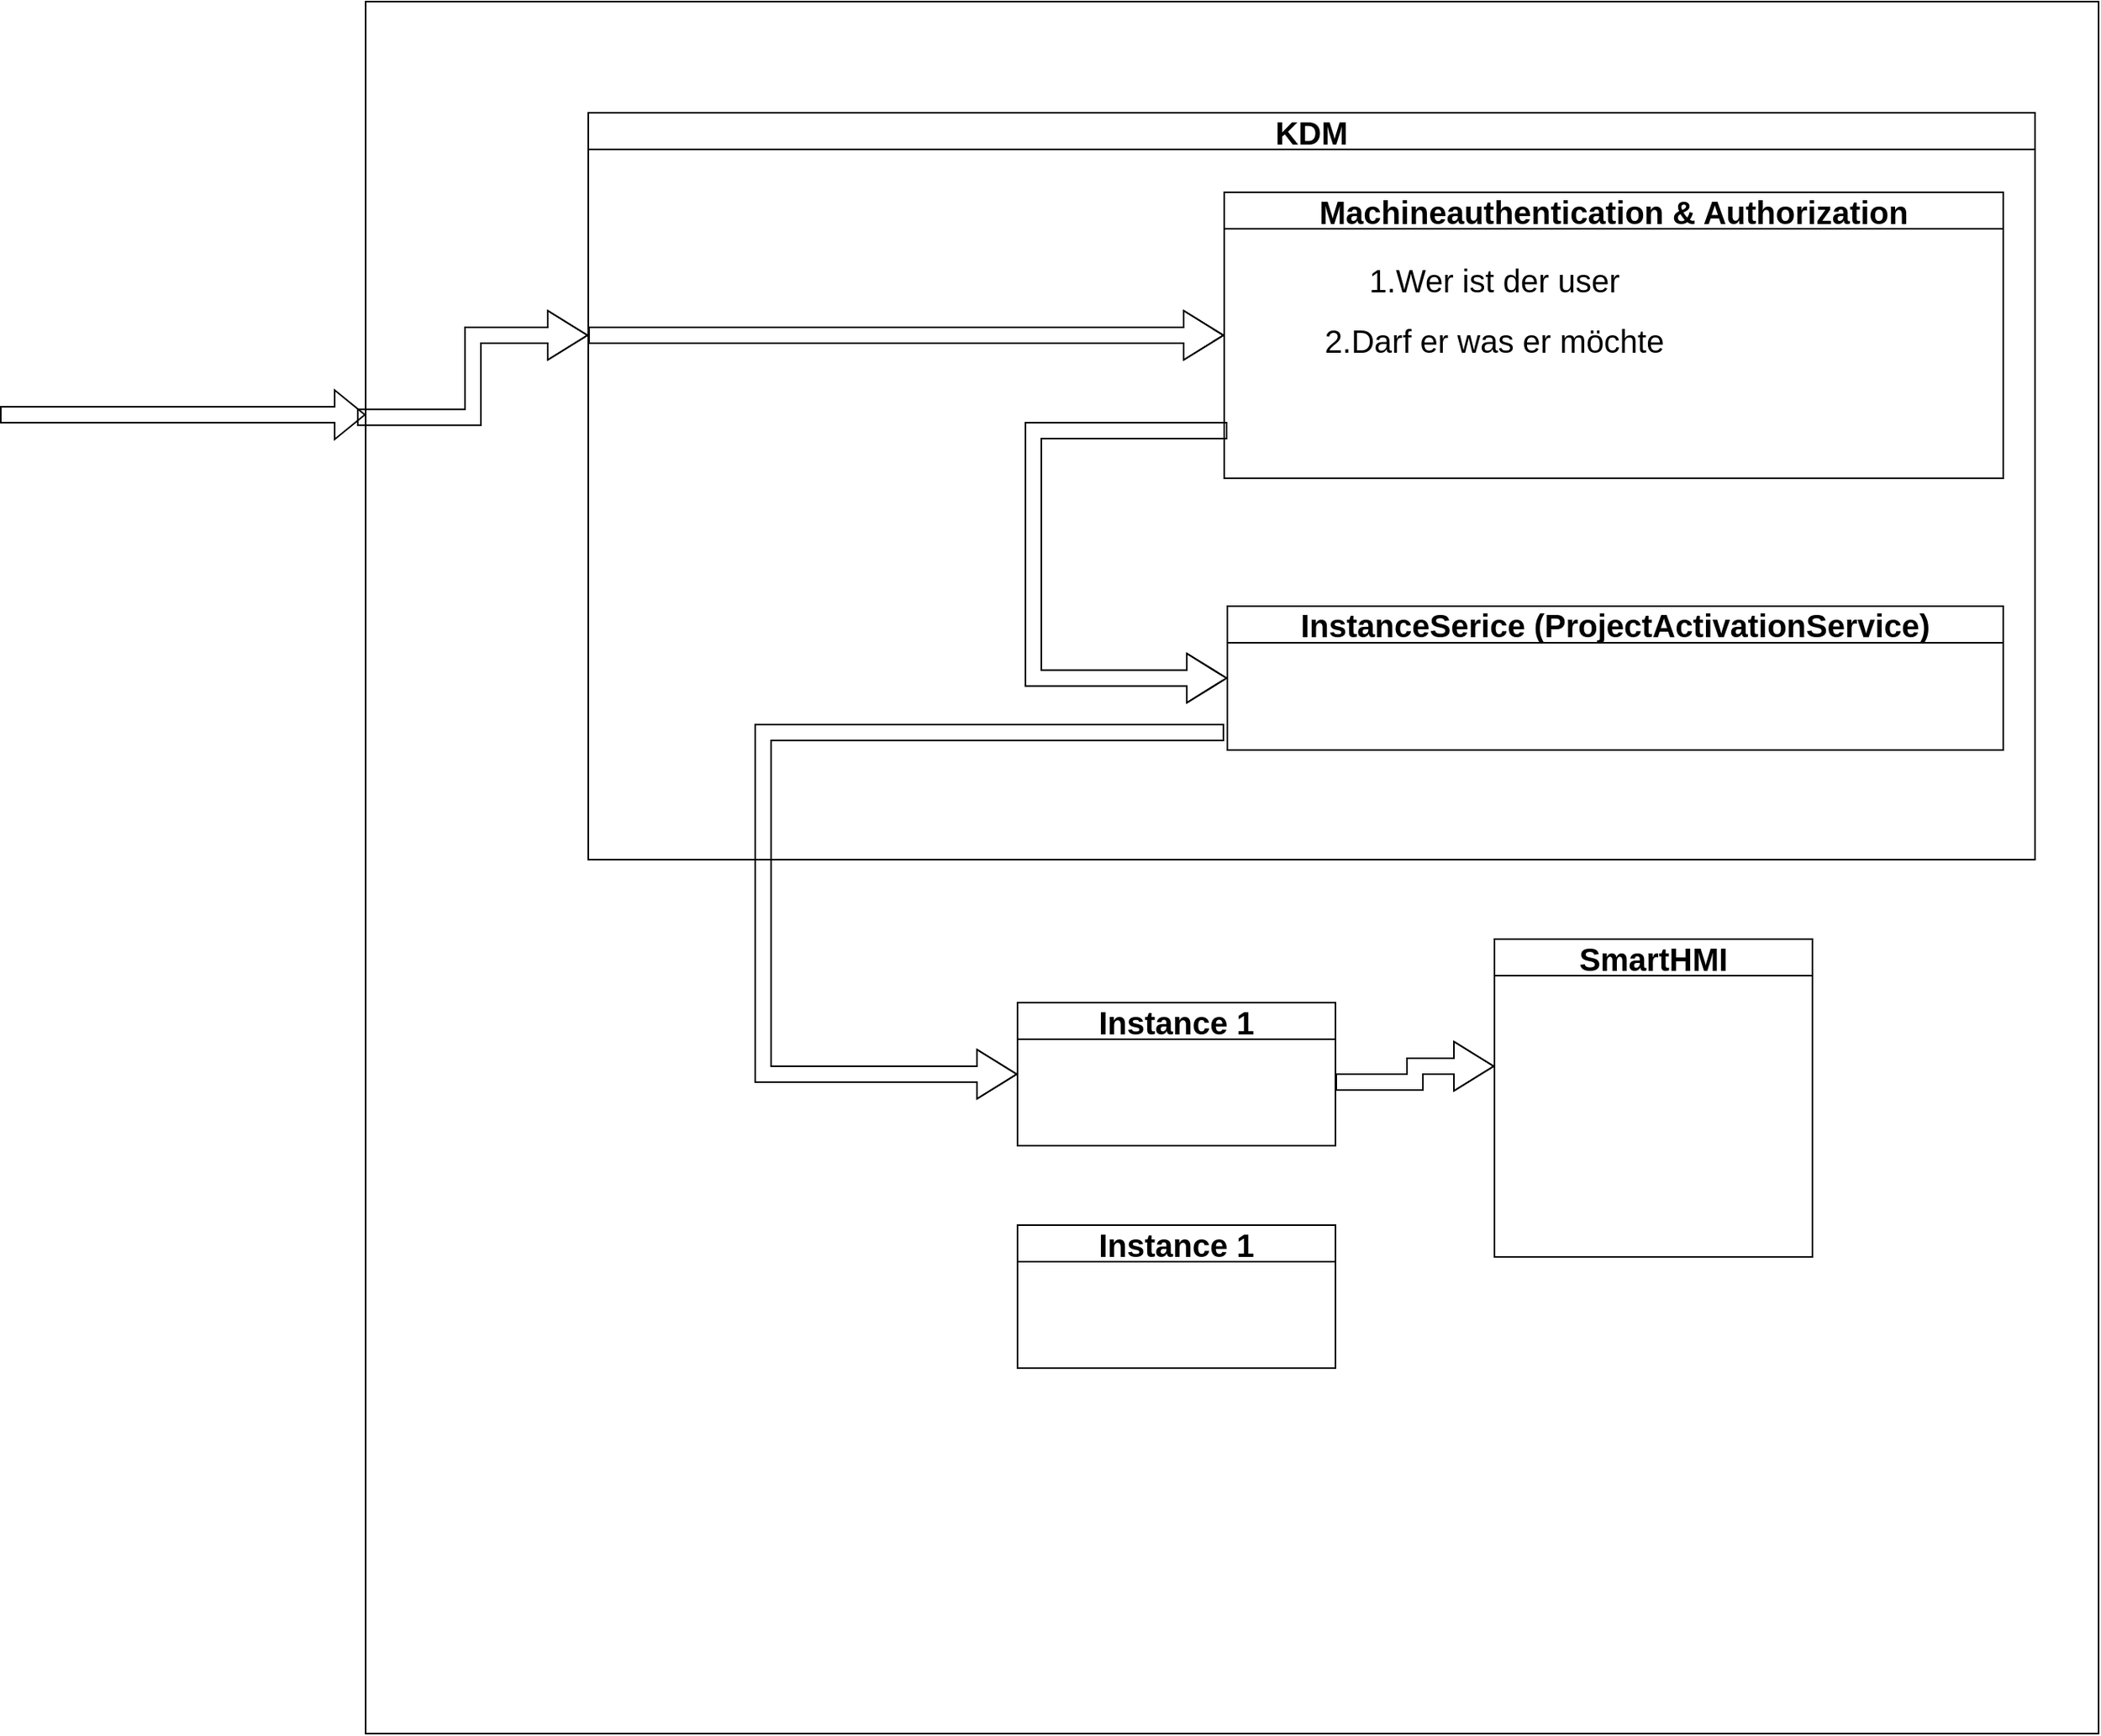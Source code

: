 <mxfile version="20.8.4" type="github">
  <diagram name="Page-1" id="197159a0-c6a4-9194-75a8-e4174976684c">
    <mxGraphModel dx="1990" dy="1277" grid="1" gridSize="10" guides="1" tooltips="1" connect="1" arrows="1" fold="1" page="1" pageScale="1.5" pageWidth="1169" pageHeight="826" background="none" math="0" shadow="0">
      <root>
        <mxCell id="0" style=";html=1;" />
        <mxCell id="1" style=";html=1;" parent="0" />
        <mxCell id="axhsJD7pFFd4vljBVRfP-1" value="&lt;div style=&quot;&quot;&gt;&lt;br&gt;&lt;/div&gt;&lt;div style=&quot;&quot;&gt;&lt;br&gt;&lt;/div&gt;" style="whiteSpace=wrap;html=1;aspect=fixed;align=left;" vertex="1" parent="1">
          <mxGeometry x="310" y="90" width="1090" height="1090" as="geometry" />
        </mxCell>
        <mxCell id="axhsJD7pFFd4vljBVRfP-9" value="KDM&lt;br&gt;" style="swimlane;whiteSpace=wrap;html=1;fontSize=20;" vertex="1" parent="1">
          <mxGeometry x="450" y="160" width="910" height="470" as="geometry" />
        </mxCell>
        <mxCell id="axhsJD7pFFd4vljBVRfP-19" value="InstanceSerice (ProjectActivationService)" style="swimlane;whiteSpace=wrap;html=1;fontSize=20;" vertex="1" parent="axhsJD7pFFd4vljBVRfP-9">
          <mxGeometry x="402" y="310.5" width="488" height="90.5" as="geometry" />
        </mxCell>
        <mxCell id="axhsJD7pFFd4vljBVRfP-11" value="Machineauthentication &amp;amp; Authorization" style="swimlane;whiteSpace=wrap;html=1;fontSize=20;" vertex="1" parent="1">
          <mxGeometry x="850" y="210" width="490" height="180" as="geometry" />
        </mxCell>
        <mxCell id="axhsJD7pFFd4vljBVRfP-16" value="1.Wer ist der user" style="text;html=1;strokeColor=none;fillColor=none;align=center;verticalAlign=middle;whiteSpace=wrap;rounded=0;fontSize=20;" vertex="1" parent="axhsJD7pFFd4vljBVRfP-11">
          <mxGeometry x="30" y="40" width="280" height="30" as="geometry" />
        </mxCell>
        <mxCell id="axhsJD7pFFd4vljBVRfP-12" value="Instance 1" style="swimlane;whiteSpace=wrap;html=1;fontSize=20;" vertex="1" parent="1">
          <mxGeometry x="720" y="720" width="200" height="90" as="geometry" />
        </mxCell>
        <mxCell id="axhsJD7pFFd4vljBVRfP-13" value="Instance 1" style="swimlane;whiteSpace=wrap;html=1;fontSize=20;" vertex="1" parent="1">
          <mxGeometry x="720" y="860" width="200" height="90" as="geometry" />
        </mxCell>
        <mxCell id="axhsJD7pFFd4vljBVRfP-14" value="" style="endArrow=classic;html=1;rounded=0;fontSize=20;shape=flexArrow;" edge="1" parent="1">
          <mxGeometry width="50" height="50" relative="1" as="geometry">
            <mxPoint x="80" y="350" as="sourcePoint" />
            <mxPoint x="310" y="350" as="targetPoint" />
          </mxGeometry>
        </mxCell>
        <mxCell id="axhsJD7pFFd4vljBVRfP-17" value="2.Darf er was er möchte" style="text;html=1;strokeColor=none;fillColor=none;align=center;verticalAlign=middle;whiteSpace=wrap;rounded=0;fontSize=20;" vertex="1" parent="1">
          <mxGeometry x="880" y="288" width="280" height="30" as="geometry" />
        </mxCell>
        <mxCell id="axhsJD7pFFd4vljBVRfP-18" value="" style="edgeStyle=elbowEdgeStyle;elbow=horizontal;endArrow=classic;html=1;curved=0;rounded=0;endSize=8;startSize=8;fontSize=20;shape=flexArrow;entryX=0;entryY=0.5;entryDx=0;entryDy=0;" edge="1" parent="1" target="axhsJD7pFFd4vljBVRfP-11">
          <mxGeometry width="50" height="50" relative="1" as="geometry">
            <mxPoint x="450" y="300" as="sourcePoint" />
            <mxPoint x="890" y="560" as="targetPoint" />
          </mxGeometry>
        </mxCell>
        <mxCell id="axhsJD7pFFd4vljBVRfP-20" value="" style="edgeStyle=elbowEdgeStyle;elbow=horizontal;endArrow=classic;html=1;curved=0;rounded=0;endSize=8;startSize=8;fontSize=20;shape=flexArrow;entryX=0;entryY=0.5;entryDx=0;entryDy=0;" edge="1" parent="1" target="axhsJD7pFFd4vljBVRfP-19">
          <mxGeometry width="50" height="50" relative="1" as="geometry">
            <mxPoint x="852" y="360" as="sourcePoint" />
            <mxPoint x="890" y="560" as="targetPoint" />
            <Array as="points">
              <mxPoint x="730" y="440" />
            </Array>
          </mxGeometry>
        </mxCell>
        <mxCell id="axhsJD7pFFd4vljBVRfP-21" value="" style="edgeStyle=elbowEdgeStyle;elbow=horizontal;endArrow=classic;html=1;curved=0;rounded=0;endSize=8;startSize=8;fontSize=20;shape=flexArrow;entryX=0;entryY=0.5;entryDx=0;entryDy=0;" edge="1" parent="1" target="axhsJD7pFFd4vljBVRfP-12">
          <mxGeometry width="50" height="50" relative="1" as="geometry">
            <mxPoint x="850" y="550" as="sourcePoint" />
            <mxPoint x="862" y="525.75" as="targetPoint" />
            <Array as="points">
              <mxPoint x="560" y="660" />
            </Array>
          </mxGeometry>
        </mxCell>
        <mxCell id="axhsJD7pFFd4vljBVRfP-22" value="SmartHMI" style="swimlane;whiteSpace=wrap;html=1;fontSize=20;" vertex="1" parent="1">
          <mxGeometry x="1020" y="680" width="200" height="200" as="geometry" />
        </mxCell>
        <mxCell id="axhsJD7pFFd4vljBVRfP-23" value="" style="edgeStyle=elbowEdgeStyle;elbow=horizontal;endArrow=classic;html=1;curved=0;rounded=0;endSize=8;startSize=8;fontSize=20;shape=flexArrow;" edge="1" parent="1">
          <mxGeometry width="50" height="50" relative="1" as="geometry">
            <mxPoint x="920" y="770" as="sourcePoint" />
            <mxPoint x="1020" y="760" as="targetPoint" />
          </mxGeometry>
        </mxCell>
        <mxCell id="axhsJD7pFFd4vljBVRfP-25" value="" style="edgeStyle=elbowEdgeStyle;elbow=horizontal;endArrow=classic;html=1;curved=0;rounded=0;endSize=8;startSize=8;fontSize=20;shape=flexArrow;exitX=-0.005;exitY=0.24;exitDx=0;exitDy=0;exitPerimeter=0;" edge="1" parent="1" source="axhsJD7pFFd4vljBVRfP-1">
          <mxGeometry width="50" height="50" relative="1" as="geometry">
            <mxPoint x="930" y="780.0" as="sourcePoint" />
            <mxPoint x="450" y="300" as="targetPoint" />
          </mxGeometry>
        </mxCell>
      </root>
    </mxGraphModel>
  </diagram>
</mxfile>

